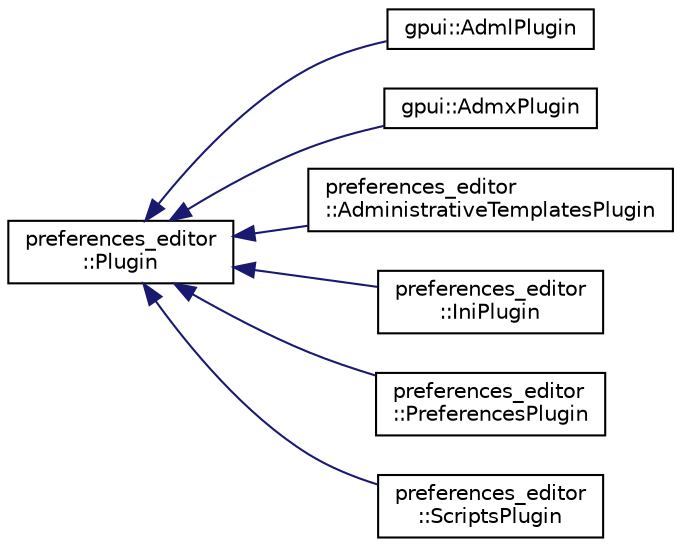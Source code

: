 digraph "Graphical Class Hierarchy"
{
 // LATEX_PDF_SIZE
  edge [fontname="Helvetica",fontsize="10",labelfontname="Helvetica",labelfontsize="10"];
  node [fontname="Helvetica",fontsize="10",shape=record];
  rankdir="LR";
  Node0 [label="preferences_editor\l::Plugin",height=0.2,width=0.4,color="black", fillcolor="white", style="filled",URL="$classpreferences__editor_1_1_plugin.html",tooltip=" "];
  Node0 -> Node1 [dir="back",color="midnightblue",fontsize="10",style="solid",fontname="Helvetica"];
  Node1 [label="gpui::AdmlPlugin",height=0.2,width=0.4,color="black", fillcolor="white", style="filled",URL="$classgpui_1_1_adml_plugin.html",tooltip=" "];
  Node0 -> Node2 [dir="back",color="midnightblue",fontsize="10",style="solid",fontname="Helvetica"];
  Node2 [label="gpui::AdmxPlugin",height=0.2,width=0.4,color="black", fillcolor="white", style="filled",URL="$classgpui_1_1_admx_plugin.html",tooltip=" "];
  Node0 -> Node3 [dir="back",color="midnightblue",fontsize="10",style="solid",fontname="Helvetica"];
  Node3 [label="preferences_editor\l::AdministrativeTemplatesPlugin",height=0.2,width=0.4,color="black", fillcolor="white", style="filled",URL="$classpreferences__editor_1_1_administrative_templates_plugin.html",tooltip=" "];
  Node0 -> Node4 [dir="back",color="midnightblue",fontsize="10",style="solid",fontname="Helvetica"];
  Node4 [label="preferences_editor\l::IniPlugin",height=0.2,width=0.4,color="black", fillcolor="white", style="filled",URL="$classpreferences__editor_1_1_ini_plugin.html",tooltip=" "];
  Node0 -> Node5 [dir="back",color="midnightblue",fontsize="10",style="solid",fontname="Helvetica"];
  Node5 [label="preferences_editor\l::PreferencesPlugin",height=0.2,width=0.4,color="black", fillcolor="white", style="filled",URL="$classpreferences__editor_1_1_preferences_plugin.html",tooltip=" "];
  Node0 -> Node6 [dir="back",color="midnightblue",fontsize="10",style="solid",fontname="Helvetica"];
  Node6 [label="preferences_editor\l::ScriptsPlugin",height=0.2,width=0.4,color="black", fillcolor="white", style="filled",URL="$classpreferences__editor_1_1_scripts_plugin.html",tooltip=" "];
}

